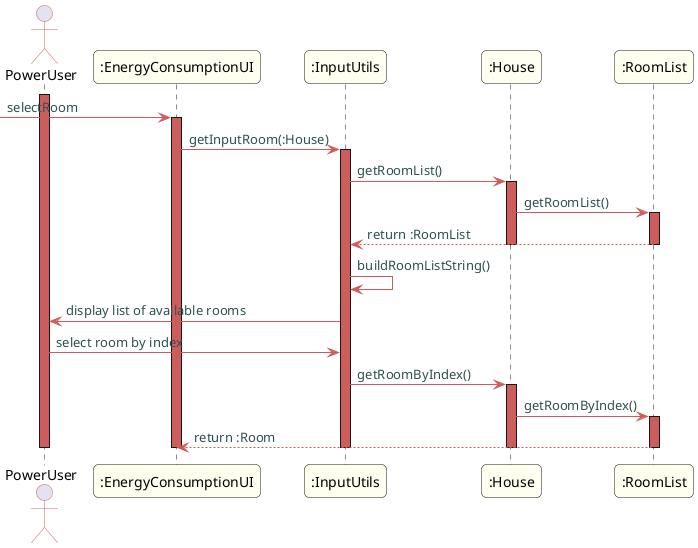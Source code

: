 @startuml
skinparam titleBorderThickness 3
skinparam titleBorderColor indianred
skinparam titleBackgroundColor ivory
skinparam FontName quicksand

skinparam actor {
 	BorderColor indianred
 	}

 skinparam sequence {
 	LifeLineBackgroundColor indianred
 	ParticipantBackgroundColor ivory
 }

 skinparam roundcorner 10

 skinparam component {
   arrowThickness 1
   ArrowFontName Verdana
   ArrowColor indianred
   ArrowFontColor darkslategrey
 }
actor PowerUser

activate PowerUser
-> ":EnergyConsumptionUI": selectRoom
activate ":EnergyConsumptionUI"
":EnergyConsumptionUI" -> ":InputUtils": getInputRoom(:House)
activate ":InputUtils"
":InputUtils" -> ":House": getRoomList()
activate ":House"
":House" -> ":RoomList": getRoomList()
activate ":RoomList"
":RoomList" --> ":InputUtils": return :RoomList
deactivate ":RoomList"
deactivate ":House"
":InputUtils" -> ":InputUtils": buildRoomListString()
":InputUtils" -> PowerUser: display list of available rooms
PowerUser -> ":InputUtils": select room by index
":InputUtils" -> ":House": getRoomByIndex()
activate ":House"
":House" -> ":RoomList": getRoomByIndex()
activate ":RoomList"
":RoomList" --> ":EnergyConsumptionUI" : return :Room
deactivate ":RoomList"
deactivate ":House"
deactivate PowerUser
deactivate ":EnergyConsumptionUI"
deactivate ":InputUtils"
@enduml